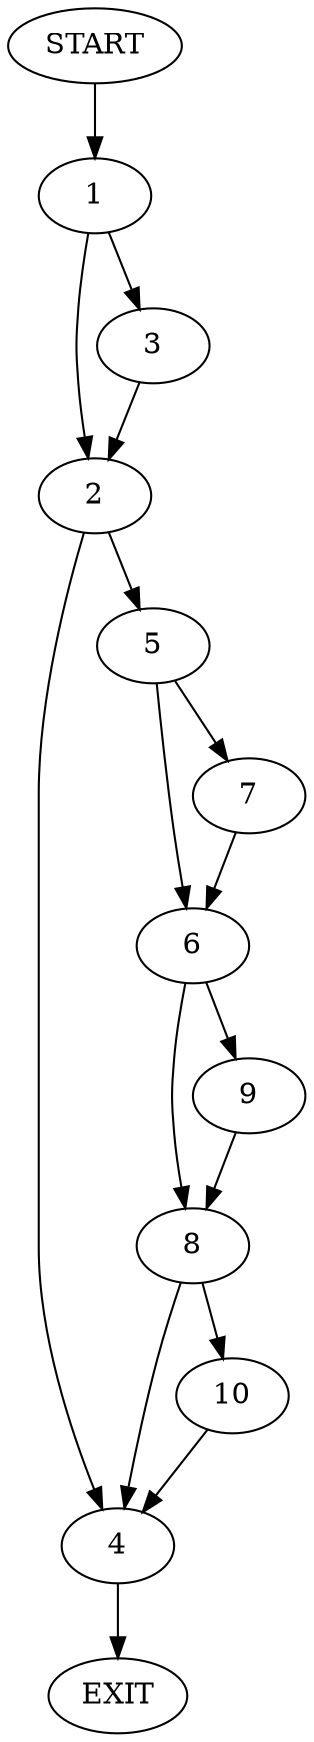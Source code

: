 digraph {
0 [label="START"]
11 [label="EXIT"]
0 -> 1
1 -> 2
1 -> 3
3 -> 2
2 -> 4
2 -> 5
5 -> 6
5 -> 7
4 -> 11
6 -> 8
6 -> 9
7 -> 6
8 -> 10
8 -> 4
9 -> 8
10 -> 4
}
